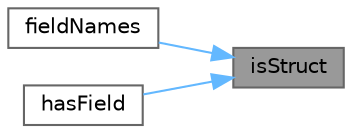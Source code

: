 digraph "isStruct"
{
 // LATEX_PDF_SIZE
  bgcolor="transparent";
  edge [fontname=Helvetica,fontsize=10,labelfontname=Helvetica,labelfontsize=10];
  node [fontname=Helvetica,fontsize=10,shape=box,height=0.2,width=0.4];
  rankdir="RL";
  Node1 [id="Node000001",label="isStruct",height=0.2,width=0.4,color="gray40", fillcolor="grey60", style="filled", fontcolor="black",tooltip="Determine whether input is structure array."];
  Node1 -> Node2 [id="edge1_Node000001_Node000002",dir="back",color="steelblue1",style="solid",tooltip=" "];
  Node2 [id="Node000002",label="fieldNames",height=0.2,width=0.4,color="grey40", fillcolor="white", style="filled",URL="$classmexplus_1_1_mx_array.html#a002fd9b4ffcbfee424464415770c980d",tooltip="Get field names of a struct array."];
  Node1 -> Node3 [id="edge2_Node000001_Node000003",dir="back",color="steelblue1",style="solid",tooltip=" "];
  Node3 [id="Node000003",label="hasField",height=0.2,width=0.4,color="grey40", fillcolor="white", style="filled",URL="$classmexplus_1_1_mx_array.html#a4b2c61bf8f4dc81449768450d4706a99",tooltip="Determine whether a struct array has a specified field."];
}
